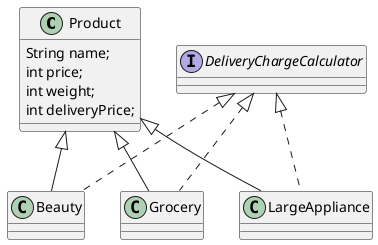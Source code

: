 @startuml
'https://plantuml.com/class-diagram

class Product {
    String name;
    int price;
    int weight;
    int deliveryPrice;
}
class Beauty extends Product implements DeliveryChargeCalculator
class Grocery extends Product implements DeliveryChargeCalculator
class LargeAppliance extends Product implements DeliveryChargeCalculator
interface DeliveryChargeCalculator


@enduml